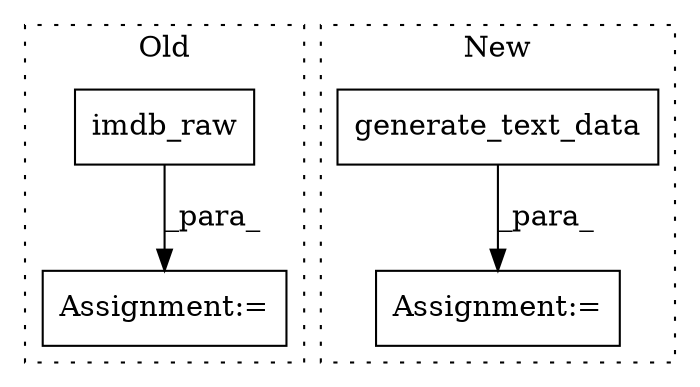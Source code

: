 digraph G {
subgraph cluster0 {
1 [label="imdb_raw" a="32" s="681" l="10" shape="box"];
4 [label="Assignment:=" a="7" s="673" l="2" shape="box"];
label = "Old";
style="dotted";
}
subgraph cluster1 {
2 [label="generate_text_data" a="32" s="863,895" l="19,1" shape="box"];
3 [label="Assignment:=" a="7" s="856" l="1" shape="box"];
label = "New";
style="dotted";
}
1 -> 4 [label="_para_"];
2 -> 3 [label="_para_"];
}